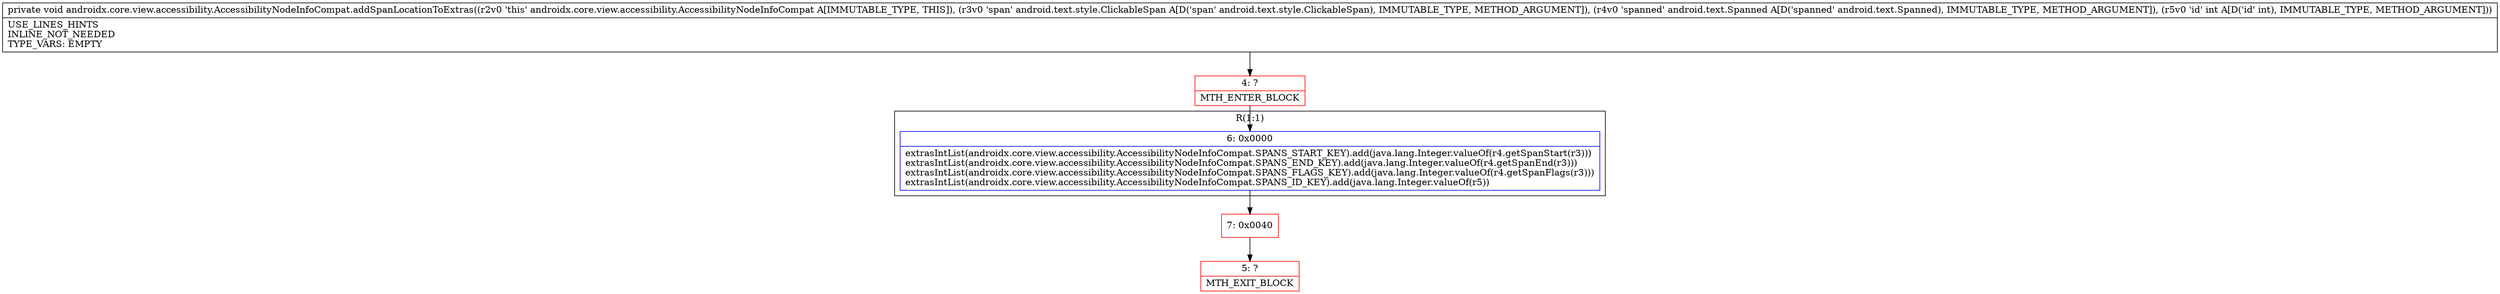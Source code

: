digraph "CFG forandroidx.core.view.accessibility.AccessibilityNodeInfoCompat.addSpanLocationToExtras(Landroid\/text\/style\/ClickableSpan;Landroid\/text\/Spanned;I)V" {
subgraph cluster_Region_1330156149 {
label = "R(1:1)";
node [shape=record,color=blue];
Node_6 [shape=record,label="{6\:\ 0x0000|extrasIntList(androidx.core.view.accessibility.AccessibilityNodeInfoCompat.SPANS_START_KEY).add(java.lang.Integer.valueOf(r4.getSpanStart(r3)))\lextrasIntList(androidx.core.view.accessibility.AccessibilityNodeInfoCompat.SPANS_END_KEY).add(java.lang.Integer.valueOf(r4.getSpanEnd(r3)))\lextrasIntList(androidx.core.view.accessibility.AccessibilityNodeInfoCompat.SPANS_FLAGS_KEY).add(java.lang.Integer.valueOf(r4.getSpanFlags(r3)))\lextrasIntList(androidx.core.view.accessibility.AccessibilityNodeInfoCompat.SPANS_ID_KEY).add(java.lang.Integer.valueOf(r5))\l}"];
}
Node_4 [shape=record,color=red,label="{4\:\ ?|MTH_ENTER_BLOCK\l}"];
Node_7 [shape=record,color=red,label="{7\:\ 0x0040}"];
Node_5 [shape=record,color=red,label="{5\:\ ?|MTH_EXIT_BLOCK\l}"];
MethodNode[shape=record,label="{private void androidx.core.view.accessibility.AccessibilityNodeInfoCompat.addSpanLocationToExtras((r2v0 'this' androidx.core.view.accessibility.AccessibilityNodeInfoCompat A[IMMUTABLE_TYPE, THIS]), (r3v0 'span' android.text.style.ClickableSpan A[D('span' android.text.style.ClickableSpan), IMMUTABLE_TYPE, METHOD_ARGUMENT]), (r4v0 'spanned' android.text.Spanned A[D('spanned' android.text.Spanned), IMMUTABLE_TYPE, METHOD_ARGUMENT]), (r5v0 'id' int A[D('id' int), IMMUTABLE_TYPE, METHOD_ARGUMENT]))  | USE_LINES_HINTS\lINLINE_NOT_NEEDED\lTYPE_VARS: EMPTY\l}"];
MethodNode -> Node_4;Node_6 -> Node_7;
Node_4 -> Node_6;
Node_7 -> Node_5;
}

